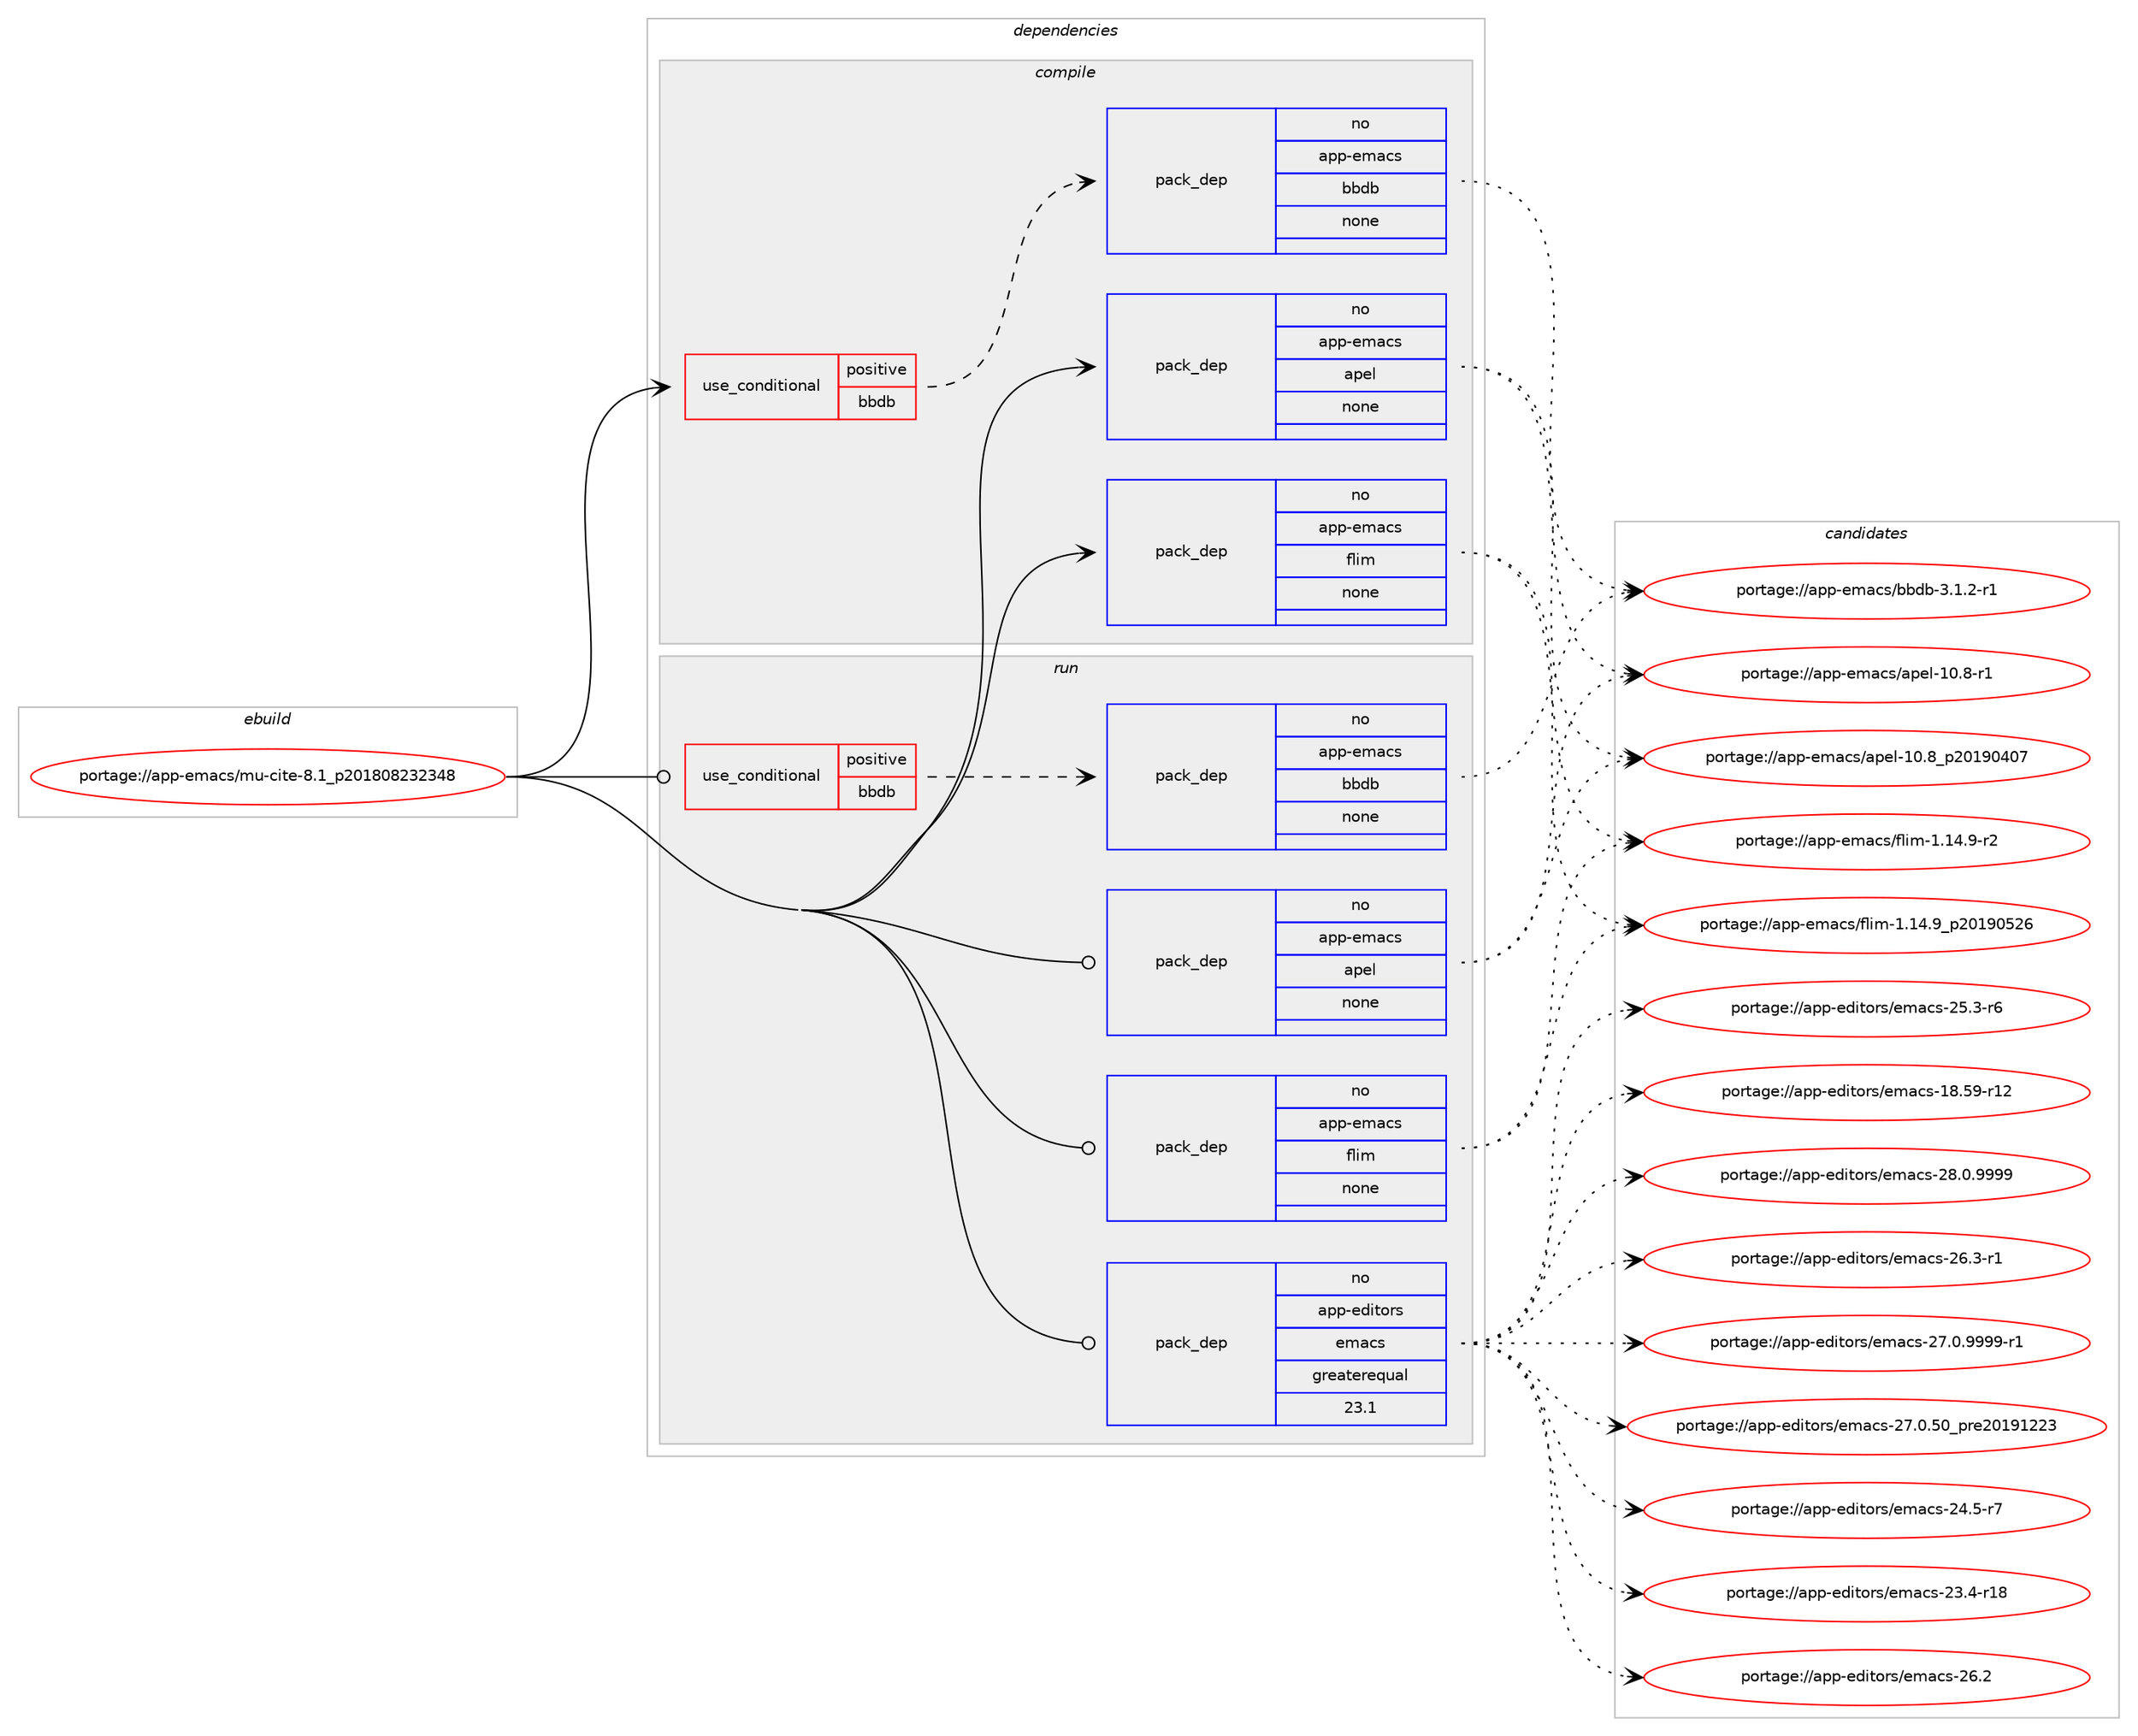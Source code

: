 digraph prolog {

# *************
# Graph options
# *************

newrank=true;
concentrate=true;
compound=true;
graph [rankdir=LR,fontname=Helvetica,fontsize=10,ranksep=1.5];#, ranksep=2.5, nodesep=0.2];
edge  [arrowhead=vee];
node  [fontname=Helvetica,fontsize=10];

# **********
# The ebuild
# **********

subgraph cluster_leftcol {
color=gray;
rank=same;
label=<<i>ebuild</i>>;
id [label="portage://app-emacs/mu-cite-8.1_p201808232348", color=red, width=4, href="../app-emacs/mu-cite-8.1_p201808232348.svg"];
}

# ****************
# The dependencies
# ****************

subgraph cluster_midcol {
color=gray;
label=<<i>dependencies</i>>;
subgraph cluster_compile {
fillcolor="#eeeeee";
style=filled;
label=<<i>compile</i>>;
subgraph cond149234 {
dependency633639 [label=<<TABLE BORDER="0" CELLBORDER="1" CELLSPACING="0" CELLPADDING="4"><TR><TD ROWSPAN="3" CELLPADDING="10">use_conditional</TD></TR><TR><TD>positive</TD></TR><TR><TD>bbdb</TD></TR></TABLE>>, shape=none, color=red];
subgraph pack475997 {
dependency633640 [label=<<TABLE BORDER="0" CELLBORDER="1" CELLSPACING="0" CELLPADDING="4" WIDTH="220"><TR><TD ROWSPAN="6" CELLPADDING="30">pack_dep</TD></TR><TR><TD WIDTH="110">no</TD></TR><TR><TD>app-emacs</TD></TR><TR><TD>bbdb</TD></TR><TR><TD>none</TD></TR><TR><TD></TD></TR></TABLE>>, shape=none, color=blue];
}
dependency633639:e -> dependency633640:w [weight=20,style="dashed",arrowhead="vee"];
}
id:e -> dependency633639:w [weight=20,style="solid",arrowhead="vee"];
subgraph pack475998 {
dependency633641 [label=<<TABLE BORDER="0" CELLBORDER="1" CELLSPACING="0" CELLPADDING="4" WIDTH="220"><TR><TD ROWSPAN="6" CELLPADDING="30">pack_dep</TD></TR><TR><TD WIDTH="110">no</TD></TR><TR><TD>app-emacs</TD></TR><TR><TD>apel</TD></TR><TR><TD>none</TD></TR><TR><TD></TD></TR></TABLE>>, shape=none, color=blue];
}
id:e -> dependency633641:w [weight=20,style="solid",arrowhead="vee"];
subgraph pack475999 {
dependency633642 [label=<<TABLE BORDER="0" CELLBORDER="1" CELLSPACING="0" CELLPADDING="4" WIDTH="220"><TR><TD ROWSPAN="6" CELLPADDING="30">pack_dep</TD></TR><TR><TD WIDTH="110">no</TD></TR><TR><TD>app-emacs</TD></TR><TR><TD>flim</TD></TR><TR><TD>none</TD></TR><TR><TD></TD></TR></TABLE>>, shape=none, color=blue];
}
id:e -> dependency633642:w [weight=20,style="solid",arrowhead="vee"];
}
subgraph cluster_compileandrun {
fillcolor="#eeeeee";
style=filled;
label=<<i>compile and run</i>>;
}
subgraph cluster_run {
fillcolor="#eeeeee";
style=filled;
label=<<i>run</i>>;
subgraph cond149235 {
dependency633643 [label=<<TABLE BORDER="0" CELLBORDER="1" CELLSPACING="0" CELLPADDING="4"><TR><TD ROWSPAN="3" CELLPADDING="10">use_conditional</TD></TR><TR><TD>positive</TD></TR><TR><TD>bbdb</TD></TR></TABLE>>, shape=none, color=red];
subgraph pack476000 {
dependency633644 [label=<<TABLE BORDER="0" CELLBORDER="1" CELLSPACING="0" CELLPADDING="4" WIDTH="220"><TR><TD ROWSPAN="6" CELLPADDING="30">pack_dep</TD></TR><TR><TD WIDTH="110">no</TD></TR><TR><TD>app-emacs</TD></TR><TR><TD>bbdb</TD></TR><TR><TD>none</TD></TR><TR><TD></TD></TR></TABLE>>, shape=none, color=blue];
}
dependency633643:e -> dependency633644:w [weight=20,style="dashed",arrowhead="vee"];
}
id:e -> dependency633643:w [weight=20,style="solid",arrowhead="odot"];
subgraph pack476001 {
dependency633645 [label=<<TABLE BORDER="0" CELLBORDER="1" CELLSPACING="0" CELLPADDING="4" WIDTH="220"><TR><TD ROWSPAN="6" CELLPADDING="30">pack_dep</TD></TR><TR><TD WIDTH="110">no</TD></TR><TR><TD>app-editors</TD></TR><TR><TD>emacs</TD></TR><TR><TD>greaterequal</TD></TR><TR><TD>23.1</TD></TR></TABLE>>, shape=none, color=blue];
}
id:e -> dependency633645:w [weight=20,style="solid",arrowhead="odot"];
subgraph pack476002 {
dependency633646 [label=<<TABLE BORDER="0" CELLBORDER="1" CELLSPACING="0" CELLPADDING="4" WIDTH="220"><TR><TD ROWSPAN="6" CELLPADDING="30">pack_dep</TD></TR><TR><TD WIDTH="110">no</TD></TR><TR><TD>app-emacs</TD></TR><TR><TD>apel</TD></TR><TR><TD>none</TD></TR><TR><TD></TD></TR></TABLE>>, shape=none, color=blue];
}
id:e -> dependency633646:w [weight=20,style="solid",arrowhead="odot"];
subgraph pack476003 {
dependency633647 [label=<<TABLE BORDER="0" CELLBORDER="1" CELLSPACING="0" CELLPADDING="4" WIDTH="220"><TR><TD ROWSPAN="6" CELLPADDING="30">pack_dep</TD></TR><TR><TD WIDTH="110">no</TD></TR><TR><TD>app-emacs</TD></TR><TR><TD>flim</TD></TR><TR><TD>none</TD></TR><TR><TD></TD></TR></TABLE>>, shape=none, color=blue];
}
id:e -> dependency633647:w [weight=20,style="solid",arrowhead="odot"];
}
}

# **************
# The candidates
# **************

subgraph cluster_choices {
rank=same;
color=gray;
label=<<i>candidates</i>>;

subgraph choice475997 {
color=black;
nodesep=1;
choice97112112451011099799115479898100984551464946504511449 [label="portage://app-emacs/bbdb-3.1.2-r1", color=red, width=4,href="../app-emacs/bbdb-3.1.2-r1.svg"];
dependency633640:e -> choice97112112451011099799115479898100984551464946504511449:w [style=dotted,weight="100"];
}
subgraph choice475998 {
color=black;
nodesep=1;
choice9711211245101109979911547971121011084549484656951125048495748524855 [label="portage://app-emacs/apel-10.8_p20190407", color=red, width=4,href="../app-emacs/apel-10.8_p20190407.svg"];
choice97112112451011099799115479711210110845494846564511449 [label="portage://app-emacs/apel-10.8-r1", color=red, width=4,href="../app-emacs/apel-10.8-r1.svg"];
dependency633641:e -> choice9711211245101109979911547971121011084549484656951125048495748524855:w [style=dotted,weight="100"];
dependency633641:e -> choice97112112451011099799115479711210110845494846564511449:w [style=dotted,weight="100"];
}
subgraph choice475999 {
color=black;
nodesep=1;
choice971121124510110997991154710210810510945494649524657951125048495748535054 [label="portage://app-emacs/flim-1.14.9_p20190526", color=red, width=4,href="../app-emacs/flim-1.14.9_p20190526.svg"];
choice9711211245101109979911547102108105109454946495246574511450 [label="portage://app-emacs/flim-1.14.9-r2", color=red, width=4,href="../app-emacs/flim-1.14.9-r2.svg"];
dependency633642:e -> choice971121124510110997991154710210810510945494649524657951125048495748535054:w [style=dotted,weight="100"];
dependency633642:e -> choice9711211245101109979911547102108105109454946495246574511450:w [style=dotted,weight="100"];
}
subgraph choice476000 {
color=black;
nodesep=1;
choice97112112451011099799115479898100984551464946504511449 [label="portage://app-emacs/bbdb-3.1.2-r1", color=red, width=4,href="../app-emacs/bbdb-3.1.2-r1.svg"];
dependency633644:e -> choice97112112451011099799115479898100984551464946504511449:w [style=dotted,weight="100"];
}
subgraph choice476001 {
color=black;
nodesep=1;
choice971121124510110010511611111411547101109979911545505646484657575757 [label="portage://app-editors/emacs-28.0.9999", color=red, width=4,href="../app-editors/emacs-28.0.9999.svg"];
choice9711211245101100105116111114115471011099799115455055464846575757574511449 [label="portage://app-editors/emacs-27.0.9999-r1", color=red, width=4,href="../app-editors/emacs-27.0.9999-r1.svg"];
choice97112112451011001051161111141154710110997991154550554648465348951121141015048495749505051 [label="portage://app-editors/emacs-27.0.50_pre20191223", color=red, width=4,href="../app-editors/emacs-27.0.50_pre20191223.svg"];
choice971121124510110010511611111411547101109979911545505446514511449 [label="portage://app-editors/emacs-26.3-r1", color=red, width=4,href="../app-editors/emacs-26.3-r1.svg"];
choice97112112451011001051161111141154710110997991154550544650 [label="portage://app-editors/emacs-26.2", color=red, width=4,href="../app-editors/emacs-26.2.svg"];
choice971121124510110010511611111411547101109979911545505346514511454 [label="portage://app-editors/emacs-25.3-r6", color=red, width=4,href="../app-editors/emacs-25.3-r6.svg"];
choice971121124510110010511611111411547101109979911545505246534511455 [label="portage://app-editors/emacs-24.5-r7", color=red, width=4,href="../app-editors/emacs-24.5-r7.svg"];
choice97112112451011001051161111141154710110997991154550514652451144956 [label="portage://app-editors/emacs-23.4-r18", color=red, width=4,href="../app-editors/emacs-23.4-r18.svg"];
choice9711211245101100105116111114115471011099799115454956465357451144950 [label="portage://app-editors/emacs-18.59-r12", color=red, width=4,href="../app-editors/emacs-18.59-r12.svg"];
dependency633645:e -> choice971121124510110010511611111411547101109979911545505646484657575757:w [style=dotted,weight="100"];
dependency633645:e -> choice9711211245101100105116111114115471011099799115455055464846575757574511449:w [style=dotted,weight="100"];
dependency633645:e -> choice97112112451011001051161111141154710110997991154550554648465348951121141015048495749505051:w [style=dotted,weight="100"];
dependency633645:e -> choice971121124510110010511611111411547101109979911545505446514511449:w [style=dotted,weight="100"];
dependency633645:e -> choice97112112451011001051161111141154710110997991154550544650:w [style=dotted,weight="100"];
dependency633645:e -> choice971121124510110010511611111411547101109979911545505346514511454:w [style=dotted,weight="100"];
dependency633645:e -> choice971121124510110010511611111411547101109979911545505246534511455:w [style=dotted,weight="100"];
dependency633645:e -> choice97112112451011001051161111141154710110997991154550514652451144956:w [style=dotted,weight="100"];
dependency633645:e -> choice9711211245101100105116111114115471011099799115454956465357451144950:w [style=dotted,weight="100"];
}
subgraph choice476002 {
color=black;
nodesep=1;
choice9711211245101109979911547971121011084549484656951125048495748524855 [label="portage://app-emacs/apel-10.8_p20190407", color=red, width=4,href="../app-emacs/apel-10.8_p20190407.svg"];
choice97112112451011099799115479711210110845494846564511449 [label="portage://app-emacs/apel-10.8-r1", color=red, width=4,href="../app-emacs/apel-10.8-r1.svg"];
dependency633646:e -> choice9711211245101109979911547971121011084549484656951125048495748524855:w [style=dotted,weight="100"];
dependency633646:e -> choice97112112451011099799115479711210110845494846564511449:w [style=dotted,weight="100"];
}
subgraph choice476003 {
color=black;
nodesep=1;
choice971121124510110997991154710210810510945494649524657951125048495748535054 [label="portage://app-emacs/flim-1.14.9_p20190526", color=red, width=4,href="../app-emacs/flim-1.14.9_p20190526.svg"];
choice9711211245101109979911547102108105109454946495246574511450 [label="portage://app-emacs/flim-1.14.9-r2", color=red, width=4,href="../app-emacs/flim-1.14.9-r2.svg"];
dependency633647:e -> choice971121124510110997991154710210810510945494649524657951125048495748535054:w [style=dotted,weight="100"];
dependency633647:e -> choice9711211245101109979911547102108105109454946495246574511450:w [style=dotted,weight="100"];
}
}

}
